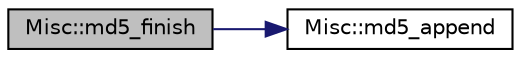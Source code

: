 digraph G
{
  edge [fontname="Helvetica",fontsize="10",labelfontname="Helvetica",labelfontsize="10"];
  node [fontname="Helvetica",fontsize="10",shape=record];
  rankdir="LR";
  Node1 [label="Misc::md5_finish",height=0.2,width=0.4,color="black", fillcolor="grey75", style="filled" fontcolor="black"];
  Node1 -> Node2 [color="midnightblue",fontsize="10",style="solid",fontname="Helvetica"];
  Node2 [label="Misc::md5_append",height=0.2,width=0.4,color="black", fillcolor="white", style="filled",URL="$namespace_misc.html#a5456d95d832a2ffd3c57f30a1647fa97"];
}

